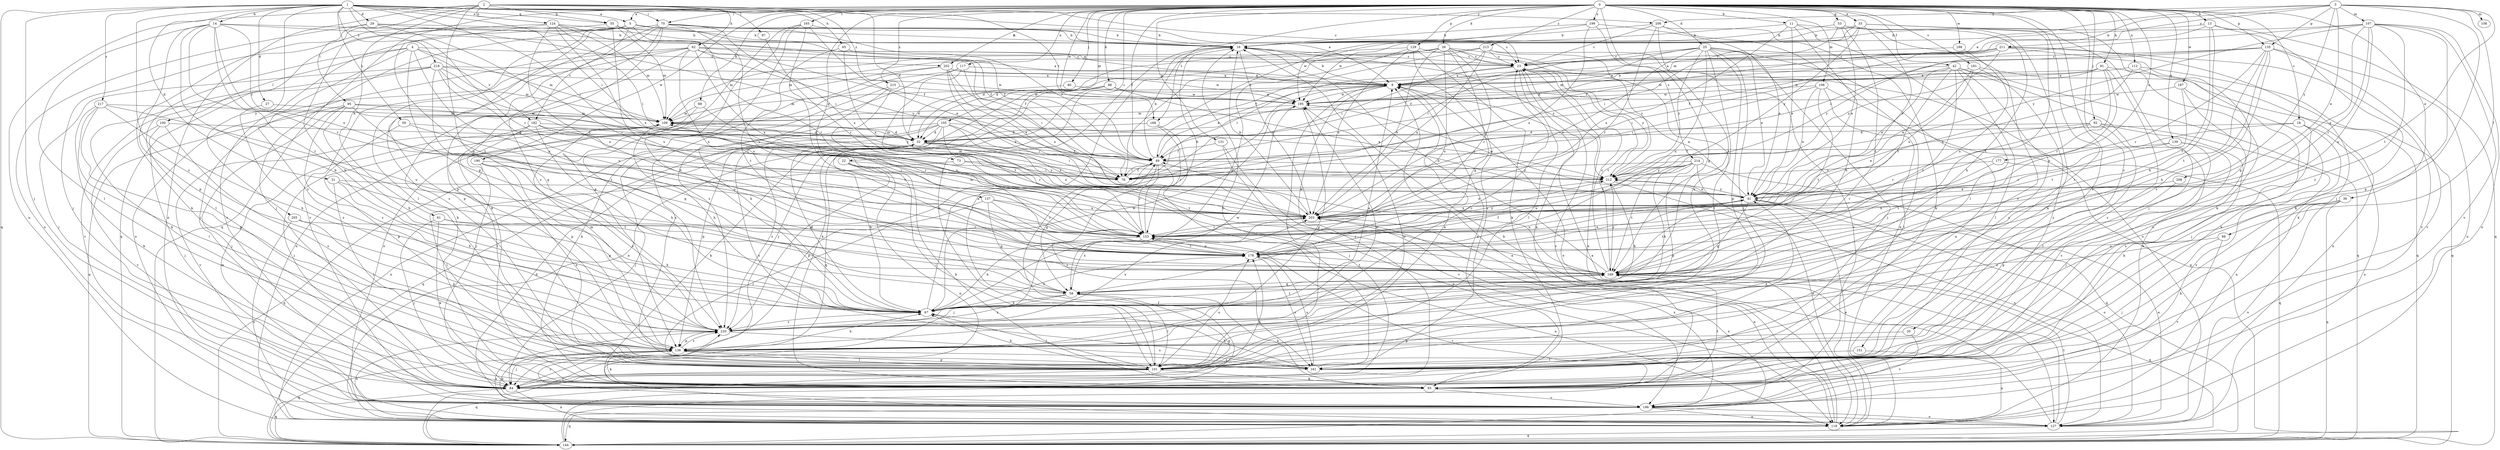 strict digraph  {
0;
1;
2;
3;
4;
5;
8;
11;
13;
14;
16;
18;
20;
22;
23;
25;
26;
27;
29;
31;
32;
33;
36;
41;
42;
49;
53;
55;
58;
59;
61;
62;
65;
67;
70;
73;
76;
80;
82;
84;
86;
88;
91;
93;
95;
97;
98;
100;
101;
105;
106;
107;
108;
109;
112;
117;
118;
124;
127;
129;
131;
135;
136;
137;
139;
144;
151;
153;
161;
165;
168;
169;
177;
178;
181;
182;
186;
187;
188;
190;
195;
199;
202;
203;
205;
206;
208;
211;
212;
213;
214;
215;
217;
218;
220;
0 -> 5  [label=a];
0 -> 11  [label=b];
0 -> 13  [label=b];
0 -> 18  [label=c];
0 -> 20  [label=c];
0 -> 22  [label=c];
0 -> 25  [label=d];
0 -> 26  [label=d];
0 -> 33  [label=e];
0 -> 36  [label=e];
0 -> 42  [label=f];
0 -> 49  [label=f];
0 -> 53  [label=g];
0 -> 70  [label=i];
0 -> 80  [label=j];
0 -> 82  [label=j];
0 -> 86  [label=k];
0 -> 88  [label=k];
0 -> 91  [label=k];
0 -> 105  [label=m];
0 -> 106  [label=m];
0 -> 112  [label=n];
0 -> 117  [label=n];
0 -> 129  [label=p];
0 -> 131  [label=p];
0 -> 135  [label=p];
0 -> 137  [label=q];
0 -> 139  [label=q];
0 -> 144  [label=q];
0 -> 151  [label=r];
0 -> 161  [label=s];
0 -> 165  [label=t];
0 -> 168  [label=t];
0 -> 177  [label=u];
0 -> 181  [label=v];
0 -> 187  [label=w];
0 -> 188  [label=w];
0 -> 190  [label=w];
0 -> 195  [label=w];
0 -> 199  [label=x];
0 -> 202  [label=x];
0 -> 213  [label=z];
0 -> 214  [label=z];
0 -> 215  [label=z];
1 -> 5  [label=a];
1 -> 8  [label=a];
1 -> 14  [label=b];
1 -> 23  [label=c];
1 -> 27  [label=d];
1 -> 29  [label=d];
1 -> 31  [label=d];
1 -> 55  [label=g];
1 -> 59  [label=h];
1 -> 70  [label=i];
1 -> 73  [label=i];
1 -> 76  [label=i];
1 -> 84  [label=j];
1 -> 124  [label=o];
1 -> 144  [label=q];
1 -> 153  [label=r];
1 -> 205  [label=y];
1 -> 206  [label=y];
1 -> 215  [label=z];
1 -> 217  [label=z];
1 -> 218  [label=z];
1 -> 220  [label=z];
2 -> 32  [label=d];
2 -> 55  [label=g];
2 -> 58  [label=g];
2 -> 61  [label=h];
2 -> 62  [label=h];
2 -> 65  [label=h];
2 -> 95  [label=l];
2 -> 97  [label=l];
2 -> 118  [label=n];
2 -> 124  [label=o];
2 -> 127  [label=o];
2 -> 168  [label=t];
3 -> 8  [label=a];
3 -> 41  [label=e];
3 -> 84  [label=j];
3 -> 98  [label=l];
3 -> 107  [label=m];
3 -> 108  [label=m];
3 -> 109  [label=m];
3 -> 135  [label=p];
3 -> 169  [label=t];
3 -> 206  [label=y];
3 -> 208  [label=y];
3 -> 211  [label=y];
4 -> 58  [label=g];
4 -> 100  [label=l];
4 -> 101  [label=l];
4 -> 109  [label=m];
4 -> 178  [label=u];
4 -> 182  [label=v];
4 -> 202  [label=x];
4 -> 220  [label=z];
5 -> 16  [label=b];
5 -> 23  [label=c];
5 -> 49  [label=f];
5 -> 84  [label=j];
5 -> 101  [label=l];
5 -> 144  [label=q];
5 -> 153  [label=r];
5 -> 182  [label=v];
5 -> 186  [label=v];
8 -> 16  [label=b];
8 -> 84  [label=j];
8 -> 101  [label=l];
8 -> 109  [label=m];
8 -> 127  [label=o];
8 -> 195  [label=w];
11 -> 16  [label=b];
11 -> 41  [label=e];
11 -> 67  [label=h];
11 -> 101  [label=l];
11 -> 161  [label=s];
11 -> 203  [label=x];
13 -> 16  [label=b];
13 -> 49  [label=f];
13 -> 67  [label=h];
13 -> 93  [label=k];
13 -> 144  [label=q];
13 -> 169  [label=t];
14 -> 8  [label=a];
14 -> 16  [label=b];
14 -> 49  [label=f];
14 -> 67  [label=h];
14 -> 101  [label=l];
14 -> 136  [label=p];
14 -> 153  [label=r];
14 -> 169  [label=t];
14 -> 203  [label=x];
16 -> 23  [label=c];
16 -> 101  [label=l];
16 -> 203  [label=x];
16 -> 212  [label=y];
18 -> 32  [label=d];
18 -> 127  [label=o];
18 -> 153  [label=r];
18 -> 161  [label=s];
18 -> 186  [label=v];
20 -> 136  [label=p];
20 -> 186  [label=v];
22 -> 76  [label=i];
22 -> 93  [label=k];
22 -> 101  [label=l];
22 -> 118  [label=n];
22 -> 220  [label=z];
23 -> 8  [label=a];
23 -> 76  [label=i];
23 -> 93  [label=k];
23 -> 101  [label=l];
23 -> 118  [label=n];
23 -> 169  [label=t];
23 -> 212  [label=y];
25 -> 23  [label=c];
25 -> 41  [label=e];
25 -> 49  [label=f];
25 -> 76  [label=i];
25 -> 84  [label=j];
25 -> 101  [label=l];
25 -> 118  [label=n];
25 -> 136  [label=p];
25 -> 178  [label=u];
25 -> 203  [label=x];
25 -> 212  [label=y];
25 -> 220  [label=z];
26 -> 23  [label=c];
26 -> 32  [label=d];
26 -> 58  [label=g];
26 -> 76  [label=i];
26 -> 109  [label=m];
26 -> 153  [label=r];
26 -> 178  [label=u];
26 -> 186  [label=v];
26 -> 203  [label=x];
26 -> 212  [label=y];
27 -> 109  [label=m];
27 -> 220  [label=z];
29 -> 16  [label=b];
29 -> 76  [label=i];
29 -> 93  [label=k];
29 -> 127  [label=o];
29 -> 153  [label=r];
31 -> 41  [label=e];
31 -> 67  [label=h];
31 -> 101  [label=l];
31 -> 169  [label=t];
32 -> 49  [label=f];
32 -> 67  [label=h];
32 -> 76  [label=i];
32 -> 84  [label=j];
32 -> 109  [label=m];
32 -> 161  [label=s];
32 -> 169  [label=t];
32 -> 203  [label=x];
32 -> 220  [label=z];
33 -> 16  [label=b];
33 -> 32  [label=d];
33 -> 41  [label=e];
33 -> 84  [label=j];
33 -> 93  [label=k];
33 -> 169  [label=t];
33 -> 195  [label=w];
33 -> 212  [label=y];
36 -> 93  [label=k];
36 -> 127  [label=o];
36 -> 144  [label=q];
36 -> 203  [label=x];
36 -> 220  [label=z];
41 -> 8  [label=a];
41 -> 58  [label=g];
41 -> 127  [label=o];
41 -> 169  [label=t];
41 -> 178  [label=u];
41 -> 195  [label=w];
41 -> 203  [label=x];
41 -> 212  [label=y];
42 -> 8  [label=a];
42 -> 41  [label=e];
42 -> 101  [label=l];
42 -> 118  [label=n];
42 -> 144  [label=q];
42 -> 153  [label=r];
42 -> 161  [label=s];
42 -> 169  [label=t];
42 -> 195  [label=w];
49 -> 8  [label=a];
49 -> 16  [label=b];
49 -> 58  [label=g];
49 -> 76  [label=i];
49 -> 136  [label=p];
49 -> 153  [label=r];
49 -> 161  [label=s];
49 -> 212  [label=y];
53 -> 16  [label=b];
53 -> 41  [label=e];
53 -> 67  [label=h];
53 -> 76  [label=i];
53 -> 93  [label=k];
53 -> 169  [label=t];
55 -> 16  [label=b];
55 -> 49  [label=f];
55 -> 84  [label=j];
55 -> 109  [label=m];
55 -> 178  [label=u];
58 -> 67  [label=h];
58 -> 93  [label=k];
58 -> 101  [label=l];
58 -> 203  [label=x];
58 -> 220  [label=z];
59 -> 32  [label=d];
59 -> 136  [label=p];
59 -> 178  [label=u];
61 -> 67  [label=h];
61 -> 84  [label=j];
61 -> 93  [label=k];
61 -> 153  [label=r];
62 -> 8  [label=a];
62 -> 23  [label=c];
62 -> 49  [label=f];
62 -> 84  [label=j];
62 -> 93  [label=k];
62 -> 127  [label=o];
62 -> 136  [label=p];
62 -> 178  [label=u];
62 -> 203  [label=x];
62 -> 212  [label=y];
65 -> 23  [label=c];
65 -> 169  [label=t];
65 -> 203  [label=x];
67 -> 8  [label=a];
67 -> 32  [label=d];
67 -> 101  [label=l];
67 -> 169  [label=t];
67 -> 178  [label=u];
67 -> 195  [label=w];
67 -> 220  [label=z];
70 -> 16  [label=b];
70 -> 49  [label=f];
70 -> 93  [label=k];
70 -> 136  [label=p];
70 -> 161  [label=s];
70 -> 178  [label=u];
70 -> 186  [label=v];
70 -> 203  [label=x];
70 -> 220  [label=z];
73 -> 76  [label=i];
73 -> 101  [label=l];
73 -> 212  [label=y];
76 -> 49  [label=f];
76 -> 109  [label=m];
80 -> 32  [label=d];
80 -> 195  [label=w];
82 -> 32  [label=d];
82 -> 41  [label=e];
82 -> 93  [label=k];
82 -> 101  [label=l];
82 -> 118  [label=n];
82 -> 153  [label=r];
84 -> 58  [label=g];
84 -> 118  [label=n];
84 -> 144  [label=q];
84 -> 178  [label=u];
86 -> 41  [label=e];
86 -> 84  [label=j];
86 -> 93  [label=k];
86 -> 118  [label=n];
86 -> 144  [label=q];
86 -> 195  [label=w];
88 -> 84  [label=j];
88 -> 109  [label=m];
88 -> 153  [label=r];
91 -> 8  [label=a];
91 -> 76  [label=i];
91 -> 118  [label=n];
91 -> 153  [label=r];
91 -> 161  [label=s];
91 -> 178  [label=u];
91 -> 195  [label=w];
93 -> 8  [label=a];
93 -> 169  [label=t];
93 -> 186  [label=v];
95 -> 58  [label=g];
95 -> 67  [label=h];
95 -> 84  [label=j];
95 -> 109  [label=m];
95 -> 144  [label=q];
95 -> 212  [label=y];
95 -> 220  [label=z];
97 -> 153  [label=r];
98 -> 84  [label=j];
98 -> 178  [label=u];
98 -> 186  [label=v];
100 -> 32  [label=d];
100 -> 84  [label=j];
100 -> 161  [label=s];
100 -> 186  [label=v];
101 -> 8  [label=a];
101 -> 16  [label=b];
101 -> 41  [label=e];
101 -> 67  [label=h];
101 -> 84  [label=j];
101 -> 93  [label=k];
101 -> 136  [label=p];
101 -> 144  [label=q];
101 -> 178  [label=u];
101 -> 195  [label=w];
105 -> 32  [label=d];
105 -> 76  [label=i];
105 -> 93  [label=k];
105 -> 118  [label=n];
105 -> 136  [label=p];
105 -> 144  [label=q];
105 -> 153  [label=r];
105 -> 203  [label=x];
105 -> 212  [label=y];
106 -> 41  [label=e];
106 -> 76  [label=i];
106 -> 101  [label=l];
106 -> 144  [label=q];
106 -> 169  [label=t];
106 -> 195  [label=w];
107 -> 16  [label=b];
107 -> 76  [label=i];
107 -> 127  [label=o];
107 -> 136  [label=p];
107 -> 153  [label=r];
107 -> 178  [label=u];
107 -> 186  [label=v];
107 -> 203  [label=x];
107 -> 212  [label=y];
107 -> 220  [label=z];
109 -> 32  [label=d];
109 -> 67  [label=h];
109 -> 84  [label=j];
109 -> 186  [label=v];
112 -> 8  [label=a];
112 -> 93  [label=k];
112 -> 144  [label=q];
112 -> 203  [label=x];
117 -> 8  [label=a];
117 -> 127  [label=o];
117 -> 169  [label=t];
117 -> 203  [label=x];
117 -> 220  [label=z];
118 -> 8  [label=a];
118 -> 23  [label=c];
118 -> 41  [label=e];
124 -> 16  [label=b];
124 -> 49  [label=f];
124 -> 67  [label=h];
124 -> 76  [label=i];
124 -> 109  [label=m];
124 -> 169  [label=t];
124 -> 178  [label=u];
124 -> 203  [label=x];
127 -> 8  [label=a];
127 -> 16  [label=b];
127 -> 41  [label=e];
127 -> 144  [label=q];
127 -> 169  [label=t];
127 -> 220  [label=z];
129 -> 23  [label=c];
129 -> 32  [label=d];
129 -> 58  [label=g];
129 -> 93  [label=k];
129 -> 161  [label=s];
129 -> 203  [label=x];
131 -> 49  [label=f];
131 -> 118  [label=n];
131 -> 186  [label=v];
135 -> 23  [label=c];
135 -> 32  [label=d];
135 -> 67  [label=h];
135 -> 118  [label=n];
135 -> 153  [label=r];
135 -> 169  [label=t];
135 -> 186  [label=v];
135 -> 212  [label=y];
135 -> 220  [label=z];
136 -> 23  [label=c];
136 -> 67  [label=h];
136 -> 84  [label=j];
136 -> 93  [label=k];
136 -> 101  [label=l];
136 -> 144  [label=q];
136 -> 161  [label=s];
136 -> 195  [label=w];
136 -> 220  [label=z];
137 -> 58  [label=g];
137 -> 101  [label=l];
137 -> 153  [label=r];
137 -> 169  [label=t];
137 -> 203  [label=x];
139 -> 49  [label=f];
139 -> 84  [label=j];
139 -> 161  [label=s];
139 -> 169  [label=t];
144 -> 49  [label=f];
144 -> 153  [label=r];
144 -> 203  [label=x];
151 -> 101  [label=l];
151 -> 118  [label=n];
153 -> 16  [label=b];
153 -> 67  [label=h];
153 -> 84  [label=j];
153 -> 109  [label=m];
153 -> 118  [label=n];
153 -> 178  [label=u];
153 -> 212  [label=y];
161 -> 16  [label=b];
161 -> 67  [label=h];
161 -> 178  [label=u];
165 -> 16  [label=b];
165 -> 41  [label=e];
165 -> 67  [label=h];
165 -> 136  [label=p];
165 -> 169  [label=t];
165 -> 220  [label=z];
168 -> 32  [label=d];
168 -> 84  [label=j];
168 -> 153  [label=r];
169 -> 16  [label=b];
169 -> 23  [label=c];
169 -> 49  [label=f];
169 -> 58  [label=g];
169 -> 144  [label=q];
169 -> 212  [label=y];
177 -> 144  [label=q];
177 -> 153  [label=r];
177 -> 212  [label=y];
178 -> 41  [label=e];
178 -> 153  [label=r];
178 -> 161  [label=s];
178 -> 169  [label=t];
181 -> 8  [label=a];
181 -> 41  [label=e];
181 -> 144  [label=q];
181 -> 161  [label=s];
181 -> 203  [label=x];
182 -> 32  [label=d];
182 -> 67  [label=h];
182 -> 76  [label=i];
182 -> 101  [label=l];
182 -> 136  [label=p];
182 -> 153  [label=r];
186 -> 32  [label=d];
186 -> 109  [label=m];
186 -> 118  [label=n];
186 -> 127  [label=o];
186 -> 136  [label=p];
186 -> 144  [label=q];
186 -> 203  [label=x];
186 -> 220  [label=z];
187 -> 84  [label=j];
187 -> 161  [label=s];
187 -> 169  [label=t];
187 -> 195  [label=w];
188 -> 23  [label=c];
188 -> 178  [label=u];
190 -> 76  [label=i];
190 -> 136  [label=p];
190 -> 144  [label=q];
190 -> 161  [label=s];
190 -> 220  [label=z];
195 -> 109  [label=m];
195 -> 136  [label=p];
199 -> 16  [label=b];
199 -> 41  [label=e];
199 -> 58  [label=g];
199 -> 195  [label=w];
199 -> 203  [label=x];
202 -> 8  [label=a];
202 -> 41  [label=e];
202 -> 76  [label=i];
202 -> 118  [label=n];
202 -> 161  [label=s];
202 -> 195  [label=w];
202 -> 203  [label=x];
203 -> 16  [label=b];
203 -> 118  [label=n];
203 -> 153  [label=r];
205 -> 127  [label=o];
205 -> 136  [label=p];
205 -> 153  [label=r];
206 -> 16  [label=b];
206 -> 23  [label=c];
206 -> 93  [label=k];
206 -> 118  [label=n];
206 -> 153  [label=r];
206 -> 169  [label=t];
208 -> 41  [label=e];
208 -> 136  [label=p];
211 -> 8  [label=a];
211 -> 23  [label=c];
211 -> 49  [label=f];
211 -> 58  [label=g];
211 -> 93  [label=k];
211 -> 109  [label=m];
211 -> 186  [label=v];
211 -> 212  [label=y];
212 -> 41  [label=e];
212 -> 67  [label=h];
212 -> 127  [label=o];
212 -> 203  [label=x];
213 -> 23  [label=c];
213 -> 49  [label=f];
213 -> 76  [label=i];
213 -> 101  [label=l];
213 -> 109  [label=m];
213 -> 127  [label=o];
213 -> 203  [label=x];
214 -> 67  [label=h];
214 -> 76  [label=i];
214 -> 118  [label=n];
214 -> 136  [label=p];
214 -> 144  [label=q];
214 -> 169  [label=t];
214 -> 178  [label=u];
214 -> 203  [label=x];
214 -> 212  [label=y];
215 -> 67  [label=h];
215 -> 93  [label=k];
215 -> 178  [label=u];
215 -> 195  [label=w];
217 -> 67  [label=h];
217 -> 93  [label=k];
217 -> 101  [label=l];
217 -> 109  [label=m];
217 -> 136  [label=p];
217 -> 178  [label=u];
218 -> 8  [label=a];
218 -> 58  [label=g];
218 -> 84  [label=j];
218 -> 93  [label=k];
218 -> 109  [label=m];
218 -> 178  [label=u];
218 -> 186  [label=v];
218 -> 195  [label=w];
218 -> 203  [label=x];
220 -> 8  [label=a];
220 -> 109  [label=m];
220 -> 118  [label=n];
220 -> 136  [label=p];
220 -> 161  [label=s];
220 -> 195  [label=w];
220 -> 203  [label=x];
}
